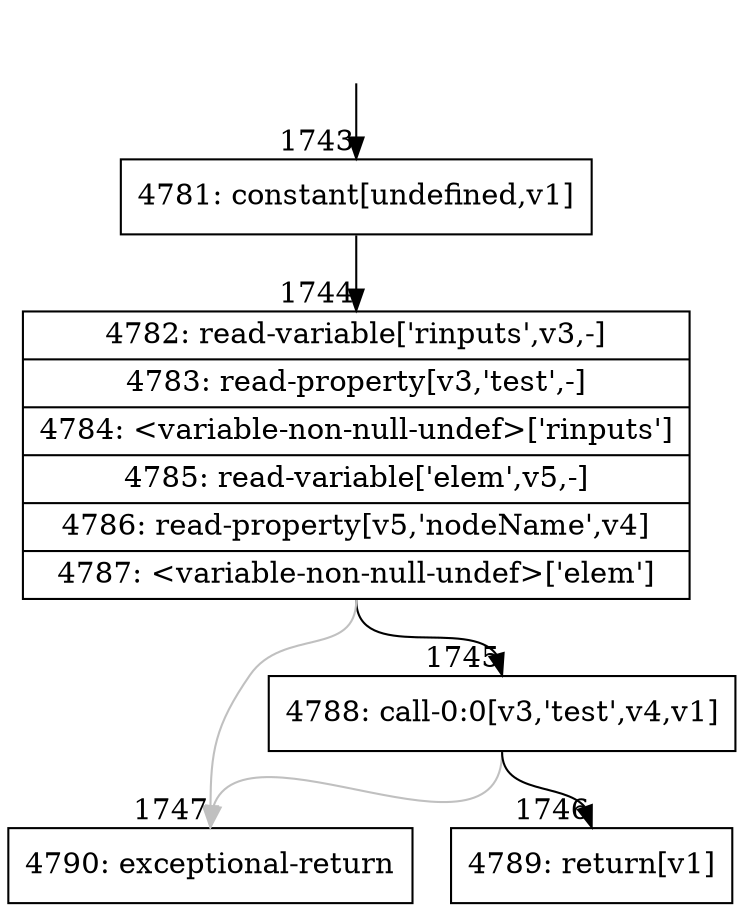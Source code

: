 digraph {
rankdir="TD"
BB_entry127[shape=none,label=""];
BB_entry127 -> BB1743 [tailport=s, headport=n, headlabel="    1743"]
BB1743 [shape=record label="{4781: constant[undefined,v1]}" ] 
BB1743 -> BB1744 [tailport=s, headport=n, headlabel="      1744"]
BB1744 [shape=record label="{4782: read-variable['rinputs',v3,-]|4783: read-property[v3,'test',-]|4784: \<variable-non-null-undef\>['rinputs']|4785: read-variable['elem',v5,-]|4786: read-property[v5,'nodeName',v4]|4787: \<variable-non-null-undef\>['elem']}" ] 
BB1744 -> BB1745 [tailport=s, headport=n, headlabel="      1745"]
BB1744 -> BB1747 [tailport=s, headport=n, color=gray, headlabel="      1747"]
BB1745 [shape=record label="{4788: call-0:0[v3,'test',v4,v1]}" ] 
BB1745 -> BB1746 [tailport=s, headport=n, headlabel="      1746"]
BB1745 -> BB1747 [tailport=s, headport=n, color=gray]
BB1746 [shape=record label="{4789: return[v1]}" ] 
BB1747 [shape=record label="{4790: exceptional-return}" ] 
}
